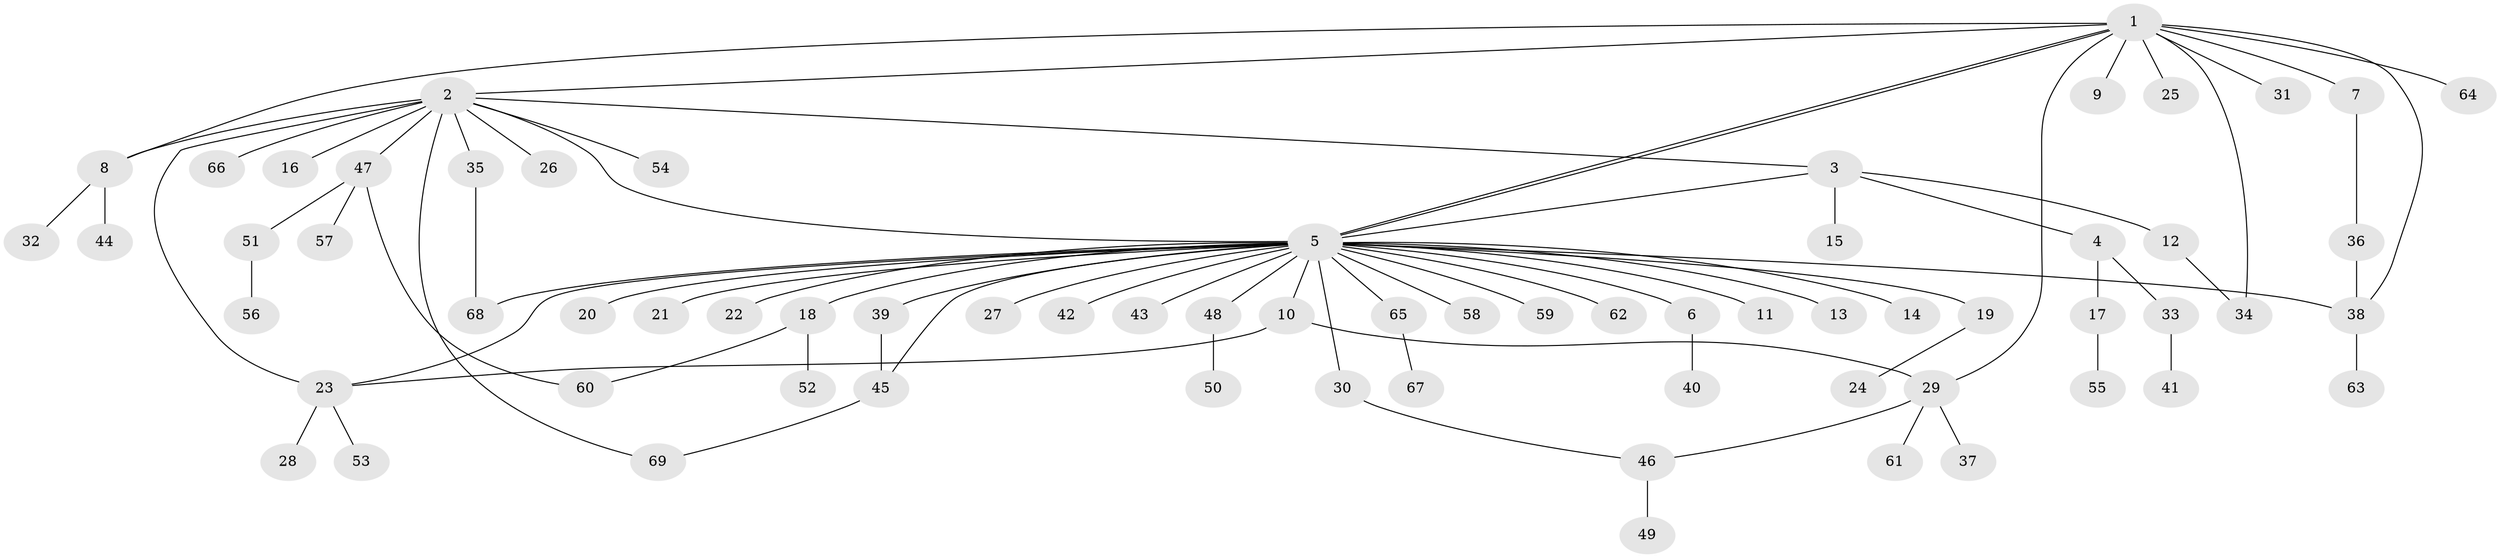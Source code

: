 // coarse degree distribution, {6: 0.14285714285714285, 4: 0.047619047619047616, 3: 0.14285714285714285, 9: 0.047619047619047616, 1: 0.38095238095238093, 2: 0.23809523809523808}
// Generated by graph-tools (version 1.1) at 2025/50/03/04/25 22:50:13]
// undirected, 69 vertices, 83 edges
graph export_dot {
  node [color=gray90,style=filled];
  1;
  2;
  3;
  4;
  5;
  6;
  7;
  8;
  9;
  10;
  11;
  12;
  13;
  14;
  15;
  16;
  17;
  18;
  19;
  20;
  21;
  22;
  23;
  24;
  25;
  26;
  27;
  28;
  29;
  30;
  31;
  32;
  33;
  34;
  35;
  36;
  37;
  38;
  39;
  40;
  41;
  42;
  43;
  44;
  45;
  46;
  47;
  48;
  49;
  50;
  51;
  52;
  53;
  54;
  55;
  56;
  57;
  58;
  59;
  60;
  61;
  62;
  63;
  64;
  65;
  66;
  67;
  68;
  69;
  1 -- 2;
  1 -- 5;
  1 -- 5;
  1 -- 7;
  1 -- 8;
  1 -- 9;
  1 -- 25;
  1 -- 29;
  1 -- 31;
  1 -- 34;
  1 -- 38;
  1 -- 64;
  2 -- 3;
  2 -- 5;
  2 -- 8;
  2 -- 16;
  2 -- 23;
  2 -- 26;
  2 -- 35;
  2 -- 47;
  2 -- 54;
  2 -- 66;
  2 -- 69;
  3 -- 4;
  3 -- 5;
  3 -- 12;
  3 -- 15;
  4 -- 17;
  4 -- 33;
  5 -- 6;
  5 -- 10;
  5 -- 11;
  5 -- 13;
  5 -- 14;
  5 -- 18;
  5 -- 19;
  5 -- 20;
  5 -- 21;
  5 -- 22;
  5 -- 23;
  5 -- 27;
  5 -- 30;
  5 -- 38;
  5 -- 39;
  5 -- 42;
  5 -- 43;
  5 -- 45;
  5 -- 48;
  5 -- 58;
  5 -- 59;
  5 -- 62;
  5 -- 65;
  5 -- 68;
  6 -- 40;
  7 -- 36;
  8 -- 32;
  8 -- 44;
  10 -- 23;
  10 -- 29;
  12 -- 34;
  17 -- 55;
  18 -- 52;
  18 -- 60;
  19 -- 24;
  23 -- 28;
  23 -- 53;
  29 -- 37;
  29 -- 46;
  29 -- 61;
  30 -- 46;
  33 -- 41;
  35 -- 68;
  36 -- 38;
  38 -- 63;
  39 -- 45;
  45 -- 69;
  46 -- 49;
  47 -- 51;
  47 -- 57;
  47 -- 60;
  48 -- 50;
  51 -- 56;
  65 -- 67;
}
